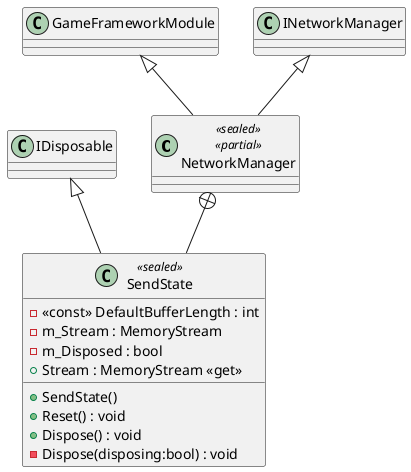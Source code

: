 @startuml
class NetworkManager <<sealed>> <<partial>> {
}
class SendState <<sealed>> {
    - <<const>> DefaultBufferLength : int
    - m_Stream : MemoryStream
    - m_Disposed : bool
    + SendState()
    + Stream : MemoryStream <<get>>
    + Reset() : void
    + Dispose() : void
    - Dispose(disposing:bool) : void
}
GameFrameworkModule <|-- NetworkManager
INetworkManager <|-- NetworkManager
NetworkManager +-- SendState
IDisposable <|-- SendState
@enduml
